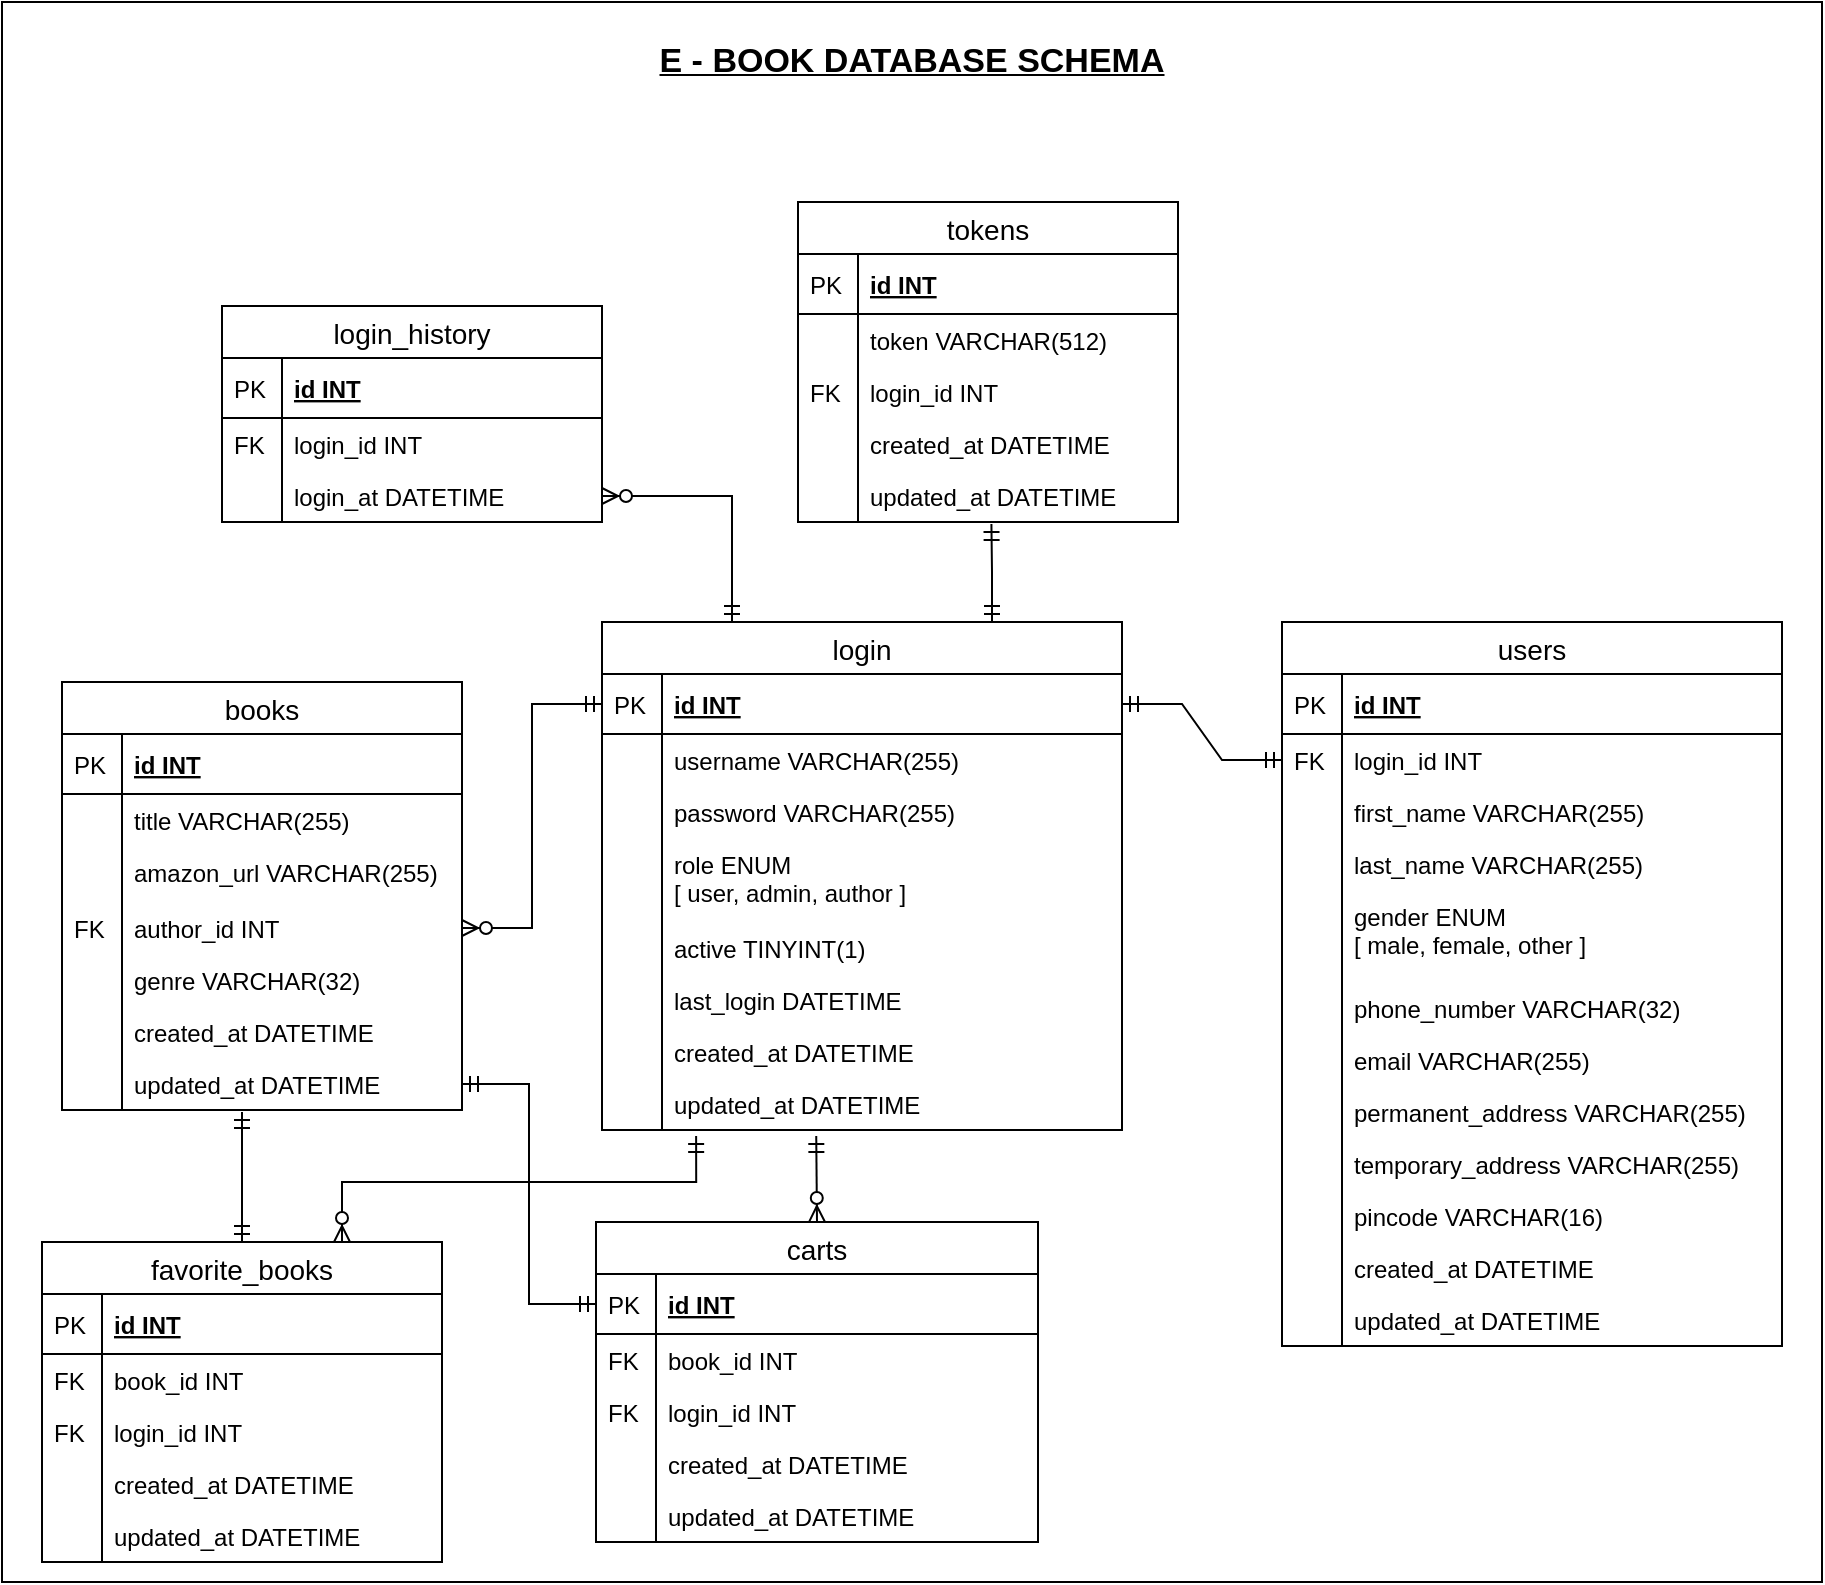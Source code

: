 <mxfile version="12.9.10" type="device"><diagram id="wSQ7BJLTRvUK5y_RMGyL" name="Page-1"><mxGraphModel dx="2090" dy="689" grid="1" gridSize="10" guides="1" tooltips="1" connect="1" arrows="1" fold="1" page="1" pageScale="1" pageWidth="850" pageHeight="1100" math="0" shadow="0"><root><mxCell id="0"/><mxCell id="1" parent="0"/><mxCell id="31uUCzQ-8xPW1VTSBKM--169" value="" style="rounded=0;whiteSpace=wrap;html=1;" vertex="1" parent="1"><mxGeometry x="-10" y="410" width="910" height="790" as="geometry"/></mxCell><mxCell id="31uUCzQ-8xPW1VTSBKM--136" value="tokens" style="swimlane;fontStyle=0;childLayout=stackLayout;horizontal=1;startSize=26;horizontalStack=0;resizeParent=1;resizeParentMax=0;resizeLast=0;collapsible=1;marginBottom=0;align=center;fontSize=14;swimlaneFillColor=none;" vertex="1" parent="1"><mxGeometry x="388" y="510" width="190" height="160" as="geometry"/></mxCell><mxCell id="31uUCzQ-8xPW1VTSBKM--137" value="id INT" style="shape=partialRectangle;top=0;left=0;right=0;bottom=1;align=left;verticalAlign=middle;fillColor=none;spacingLeft=34;spacingRight=4;overflow=hidden;rotatable=0;points=[[0,0.5],[1,0.5]];portConstraint=eastwest;dropTarget=0;fontStyle=5;fontSize=12;" vertex="1" parent="31uUCzQ-8xPW1VTSBKM--136"><mxGeometry y="26" width="190" height="30" as="geometry"/></mxCell><mxCell id="31uUCzQ-8xPW1VTSBKM--138" value="PK" style="shape=partialRectangle;top=0;left=0;bottom=0;fillColor=none;align=left;verticalAlign=middle;spacingLeft=4;spacingRight=4;overflow=hidden;rotatable=0;points=[];portConstraint=eastwest;part=1;fontSize=12;" vertex="1" connectable="0" parent="31uUCzQ-8xPW1VTSBKM--137"><mxGeometry width="30" height="30" as="geometry"/></mxCell><mxCell id="31uUCzQ-8xPW1VTSBKM--139" value="token VARCHAR(512)" style="shape=partialRectangle;top=0;left=0;right=0;bottom=0;align=left;verticalAlign=top;fillColor=none;spacingLeft=34;spacingRight=4;overflow=hidden;rotatable=0;points=[[0,0.5],[1,0.5]];portConstraint=eastwest;dropTarget=0;fontSize=12;" vertex="1" parent="31uUCzQ-8xPW1VTSBKM--136"><mxGeometry y="56" width="190" height="26" as="geometry"/></mxCell><mxCell id="31uUCzQ-8xPW1VTSBKM--140" value="" style="shape=partialRectangle;top=0;left=0;bottom=0;fillColor=none;align=left;verticalAlign=top;spacingLeft=4;spacingRight=4;overflow=hidden;rotatable=0;points=[];portConstraint=eastwest;part=1;fontSize=12;" vertex="1" connectable="0" parent="31uUCzQ-8xPW1VTSBKM--139"><mxGeometry width="30" height="26" as="geometry"/></mxCell><mxCell id="31uUCzQ-8xPW1VTSBKM--141" value="login_id INT" style="shape=partialRectangle;top=0;left=0;right=0;bottom=0;align=left;verticalAlign=top;fillColor=none;spacingLeft=34;spacingRight=4;overflow=hidden;rotatable=0;points=[[0,0.5],[1,0.5]];portConstraint=eastwest;dropTarget=0;fontSize=12;" vertex="1" parent="31uUCzQ-8xPW1VTSBKM--136"><mxGeometry y="82" width="190" height="26" as="geometry"/></mxCell><mxCell id="31uUCzQ-8xPW1VTSBKM--142" value="FK" style="shape=partialRectangle;top=0;left=0;bottom=0;fillColor=none;align=left;verticalAlign=top;spacingLeft=4;spacingRight=4;overflow=hidden;rotatable=0;points=[];portConstraint=eastwest;part=1;fontSize=12;" vertex="1" connectable="0" parent="31uUCzQ-8xPW1VTSBKM--141"><mxGeometry width="30" height="26" as="geometry"/></mxCell><mxCell id="31uUCzQ-8xPW1VTSBKM--143" value="created_at DATETIME" style="shape=partialRectangle;top=0;left=0;right=0;bottom=0;align=left;verticalAlign=top;fillColor=none;spacingLeft=34;spacingRight=4;overflow=hidden;rotatable=0;points=[[0,0.5],[1,0.5]];portConstraint=eastwest;dropTarget=0;fontSize=12;" vertex="1" parent="31uUCzQ-8xPW1VTSBKM--136"><mxGeometry y="108" width="190" height="26" as="geometry"/></mxCell><mxCell id="31uUCzQ-8xPW1VTSBKM--144" value="" style="shape=partialRectangle;top=0;left=0;bottom=0;fillColor=none;align=left;verticalAlign=top;spacingLeft=4;spacingRight=4;overflow=hidden;rotatable=0;points=[];portConstraint=eastwest;part=1;fontSize=12;" vertex="1" connectable="0" parent="31uUCzQ-8xPW1VTSBKM--143"><mxGeometry width="30" height="26" as="geometry"/></mxCell><mxCell id="31uUCzQ-8xPW1VTSBKM--145" value="updated_at DATETIME" style="shape=partialRectangle;top=0;left=0;right=0;bottom=0;align=left;verticalAlign=top;fillColor=none;spacingLeft=34;spacingRight=4;overflow=hidden;rotatable=0;points=[[0,0.5],[1,0.5]];portConstraint=eastwest;dropTarget=0;fontSize=12;" vertex="1" parent="31uUCzQ-8xPW1VTSBKM--136"><mxGeometry y="134" width="190" height="26" as="geometry"/></mxCell><mxCell id="31uUCzQ-8xPW1VTSBKM--146" value="" style="shape=partialRectangle;top=0;left=0;bottom=0;fillColor=none;align=left;verticalAlign=top;spacingLeft=4;spacingRight=4;overflow=hidden;rotatable=0;points=[];portConstraint=eastwest;part=1;fontSize=12;" vertex="1" connectable="0" parent="31uUCzQ-8xPW1VTSBKM--145"><mxGeometry width="30" height="26" as="geometry"/></mxCell><mxCell id="31uUCzQ-8xPW1VTSBKM--33" value="login" style="swimlane;fontStyle=0;childLayout=stackLayout;horizontal=1;startSize=26;horizontalStack=0;resizeParent=1;resizeParentMax=0;resizeLast=0;collapsible=1;marginBottom=0;align=center;fontSize=14;" vertex="1" parent="1"><mxGeometry x="290" y="720" width="260" height="254" as="geometry"/></mxCell><mxCell id="31uUCzQ-8xPW1VTSBKM--34" value="id INT" style="shape=partialRectangle;top=0;left=0;right=0;bottom=1;align=left;verticalAlign=middle;fillColor=none;spacingLeft=34;spacingRight=4;overflow=hidden;rotatable=0;points=[[0,0.5],[1,0.5]];portConstraint=eastwest;dropTarget=0;fontStyle=5;fontSize=12;" vertex="1" parent="31uUCzQ-8xPW1VTSBKM--33"><mxGeometry y="26" width="260" height="30" as="geometry"/></mxCell><mxCell id="31uUCzQ-8xPW1VTSBKM--35" value="PK" style="shape=partialRectangle;top=0;left=0;bottom=0;fillColor=none;align=left;verticalAlign=middle;spacingLeft=4;spacingRight=4;overflow=hidden;rotatable=0;points=[];portConstraint=eastwest;part=1;fontSize=12;" vertex="1" connectable="0" parent="31uUCzQ-8xPW1VTSBKM--34"><mxGeometry width="30" height="30" as="geometry"/></mxCell><mxCell id="31uUCzQ-8xPW1VTSBKM--36" value="username VARCHAR(255)" style="shape=partialRectangle;top=0;left=0;right=0;bottom=0;align=left;verticalAlign=top;fillColor=none;spacingLeft=34;spacingRight=4;overflow=hidden;rotatable=0;points=[[0,0.5],[1,0.5]];portConstraint=eastwest;dropTarget=0;fontSize=12;" vertex="1" parent="31uUCzQ-8xPW1VTSBKM--33"><mxGeometry y="56" width="260" height="26" as="geometry"/></mxCell><mxCell id="31uUCzQ-8xPW1VTSBKM--37" value="" style="shape=partialRectangle;top=0;left=0;bottom=0;fillColor=none;align=left;verticalAlign=top;spacingLeft=4;spacingRight=4;overflow=hidden;rotatable=0;points=[];portConstraint=eastwest;part=1;fontSize=12;" vertex="1" connectable="0" parent="31uUCzQ-8xPW1VTSBKM--36"><mxGeometry width="30" height="26" as="geometry"/></mxCell><mxCell id="31uUCzQ-8xPW1VTSBKM--38" value="password VARCHAR(255)" style="shape=partialRectangle;top=0;left=0;right=0;bottom=0;align=left;verticalAlign=top;fillColor=none;spacingLeft=34;spacingRight=4;overflow=hidden;rotatable=0;points=[[0,0.5],[1,0.5]];portConstraint=eastwest;dropTarget=0;fontSize=12;" vertex="1" parent="31uUCzQ-8xPW1VTSBKM--33"><mxGeometry y="82" width="260" height="26" as="geometry"/></mxCell><mxCell id="31uUCzQ-8xPW1VTSBKM--39" value="" style="shape=partialRectangle;top=0;left=0;bottom=0;fillColor=none;align=left;verticalAlign=top;spacingLeft=4;spacingRight=4;overflow=hidden;rotatable=0;points=[];portConstraint=eastwest;part=1;fontSize=12;" vertex="1" connectable="0" parent="31uUCzQ-8xPW1VTSBKM--38"><mxGeometry width="30" height="26" as="geometry"/></mxCell><mxCell id="31uUCzQ-8xPW1VTSBKM--40" value="role ENUM&#10;[ user, admin, author ]" style="shape=partialRectangle;top=0;left=0;right=0;bottom=0;align=left;verticalAlign=top;fillColor=none;spacingLeft=34;spacingRight=4;overflow=hidden;rotatable=0;points=[[0,0.5],[1,0.5]];portConstraint=eastwest;dropTarget=0;fontSize=12;" vertex="1" parent="31uUCzQ-8xPW1VTSBKM--33"><mxGeometry y="108" width="260" height="42" as="geometry"/></mxCell><mxCell id="31uUCzQ-8xPW1VTSBKM--41" value="" style="shape=partialRectangle;top=0;left=0;bottom=0;fillColor=none;align=left;verticalAlign=top;spacingLeft=4;spacingRight=4;overflow=hidden;rotatable=0;points=[];portConstraint=eastwest;part=1;fontSize=12;" vertex="1" connectable="0" parent="31uUCzQ-8xPW1VTSBKM--40"><mxGeometry width="30" height="42" as="geometry"/></mxCell><mxCell id="31uUCzQ-8xPW1VTSBKM--54" value="active TINYINT(1)" style="shape=partialRectangle;top=0;left=0;right=0;bottom=0;align=left;verticalAlign=top;fillColor=none;spacingLeft=34;spacingRight=4;overflow=hidden;rotatable=0;points=[[0,0.5],[1,0.5]];portConstraint=eastwest;dropTarget=0;fontSize=12;" vertex="1" parent="31uUCzQ-8xPW1VTSBKM--33"><mxGeometry y="150" width="260" height="26" as="geometry"/></mxCell><mxCell id="31uUCzQ-8xPW1VTSBKM--55" value="" style="shape=partialRectangle;top=0;left=0;bottom=0;fillColor=none;align=left;verticalAlign=top;spacingLeft=4;spacingRight=4;overflow=hidden;rotatable=0;points=[];portConstraint=eastwest;part=1;fontSize=12;" vertex="1" connectable="0" parent="31uUCzQ-8xPW1VTSBKM--54"><mxGeometry width="30" height="26" as="geometry"/></mxCell><mxCell id="31uUCzQ-8xPW1VTSBKM--56" value="last_login DATETIME" style="shape=partialRectangle;top=0;left=0;right=0;bottom=0;align=left;verticalAlign=top;fillColor=none;spacingLeft=34;spacingRight=4;overflow=hidden;rotatable=0;points=[[0,0.5],[1,0.5]];portConstraint=eastwest;dropTarget=0;fontSize=12;" vertex="1" parent="31uUCzQ-8xPW1VTSBKM--33"><mxGeometry y="176" width="260" height="26" as="geometry"/></mxCell><mxCell id="31uUCzQ-8xPW1VTSBKM--57" value="" style="shape=partialRectangle;top=0;left=0;bottom=0;fillColor=none;align=left;verticalAlign=top;spacingLeft=4;spacingRight=4;overflow=hidden;rotatable=0;points=[];portConstraint=eastwest;part=1;fontSize=12;" vertex="1" connectable="0" parent="31uUCzQ-8xPW1VTSBKM--56"><mxGeometry width="30" height="26" as="geometry"/></mxCell><mxCell id="31uUCzQ-8xPW1VTSBKM--58" value="created_at DATETIME" style="shape=partialRectangle;top=0;left=0;right=0;bottom=0;align=left;verticalAlign=top;fillColor=none;spacingLeft=34;spacingRight=4;overflow=hidden;rotatable=0;points=[[0,0.5],[1,0.5]];portConstraint=eastwest;dropTarget=0;fontSize=12;" vertex="1" parent="31uUCzQ-8xPW1VTSBKM--33"><mxGeometry y="202" width="260" height="26" as="geometry"/></mxCell><mxCell id="31uUCzQ-8xPW1VTSBKM--59" value="" style="shape=partialRectangle;top=0;left=0;bottom=0;fillColor=none;align=left;verticalAlign=top;spacingLeft=4;spacingRight=4;overflow=hidden;rotatable=0;points=[];portConstraint=eastwest;part=1;fontSize=12;" vertex="1" connectable="0" parent="31uUCzQ-8xPW1VTSBKM--58"><mxGeometry width="30" height="26" as="geometry"/></mxCell><mxCell id="31uUCzQ-8xPW1VTSBKM--60" value="updated_at DATETIME" style="shape=partialRectangle;top=0;left=0;right=0;bottom=0;align=left;verticalAlign=top;fillColor=none;spacingLeft=34;spacingRight=4;overflow=hidden;rotatable=0;points=[[0,0.5],[1,0.5]];portConstraint=eastwest;dropTarget=0;fontSize=12;" vertex="1" parent="31uUCzQ-8xPW1VTSBKM--33"><mxGeometry y="228" width="260" height="26" as="geometry"/></mxCell><mxCell id="31uUCzQ-8xPW1VTSBKM--61" value="" style="shape=partialRectangle;top=0;left=0;bottom=0;fillColor=none;align=left;verticalAlign=top;spacingLeft=4;spacingRight=4;overflow=hidden;rotatable=0;points=[];portConstraint=eastwest;part=1;fontSize=12;" vertex="1" connectable="0" parent="31uUCzQ-8xPW1VTSBKM--60"><mxGeometry width="30" height="26" as="geometry"/></mxCell><mxCell id="31uUCzQ-8xPW1VTSBKM--64" value="users" style="swimlane;fontStyle=0;childLayout=stackLayout;horizontal=1;startSize=26;horizontalStack=0;resizeParent=1;resizeParentMax=0;resizeLast=0;collapsible=1;marginBottom=0;align=center;fontSize=14;" vertex="1" parent="1"><mxGeometry x="630" y="720" width="250" height="362" as="geometry"/></mxCell><mxCell id="31uUCzQ-8xPW1VTSBKM--65" value="id INT" style="shape=partialRectangle;top=0;left=0;right=0;bottom=1;align=left;verticalAlign=middle;fillColor=none;spacingLeft=34;spacingRight=4;overflow=hidden;rotatable=0;points=[[0,0.5],[1,0.5]];portConstraint=eastwest;dropTarget=0;fontStyle=5;fontSize=12;" vertex="1" parent="31uUCzQ-8xPW1VTSBKM--64"><mxGeometry y="26" width="250" height="30" as="geometry"/></mxCell><mxCell id="31uUCzQ-8xPW1VTSBKM--66" value="PK" style="shape=partialRectangle;top=0;left=0;bottom=0;fillColor=none;align=left;verticalAlign=middle;spacingLeft=4;spacingRight=4;overflow=hidden;rotatable=0;points=[];portConstraint=eastwest;part=1;fontSize=12;" vertex="1" connectable="0" parent="31uUCzQ-8xPW1VTSBKM--65"><mxGeometry width="30" height="30" as="geometry"/></mxCell><mxCell id="31uUCzQ-8xPW1VTSBKM--67" value="login_id INT" style="shape=partialRectangle;top=0;left=0;right=0;bottom=0;align=left;verticalAlign=top;fillColor=none;spacingLeft=34;spacingRight=4;overflow=hidden;rotatable=0;points=[[0,0.5],[1,0.5]];portConstraint=eastwest;dropTarget=0;fontSize=12;" vertex="1" parent="31uUCzQ-8xPW1VTSBKM--64"><mxGeometry y="56" width="250" height="26" as="geometry"/></mxCell><mxCell id="31uUCzQ-8xPW1VTSBKM--68" value="FK" style="shape=partialRectangle;top=0;left=0;bottom=0;fillColor=none;align=left;verticalAlign=top;spacingLeft=4;spacingRight=4;overflow=hidden;rotatable=0;points=[];portConstraint=eastwest;part=1;fontSize=12;" vertex="1" connectable="0" parent="31uUCzQ-8xPW1VTSBKM--67"><mxGeometry width="30" height="26" as="geometry"/></mxCell><mxCell id="31uUCzQ-8xPW1VTSBKM--69" value="first_name VARCHAR(255)" style="shape=partialRectangle;top=0;left=0;right=0;bottom=0;align=left;verticalAlign=top;fillColor=none;spacingLeft=34;spacingRight=4;overflow=hidden;rotatable=0;points=[[0,0.5],[1,0.5]];portConstraint=eastwest;dropTarget=0;fontSize=12;" vertex="1" parent="31uUCzQ-8xPW1VTSBKM--64"><mxGeometry y="82" width="250" height="26" as="geometry"/></mxCell><mxCell id="31uUCzQ-8xPW1VTSBKM--70" value="" style="shape=partialRectangle;top=0;left=0;bottom=0;fillColor=none;align=left;verticalAlign=top;spacingLeft=4;spacingRight=4;overflow=hidden;rotatable=0;points=[];portConstraint=eastwest;part=1;fontSize=12;" vertex="1" connectable="0" parent="31uUCzQ-8xPW1VTSBKM--69"><mxGeometry width="30" height="26" as="geometry"/></mxCell><mxCell id="31uUCzQ-8xPW1VTSBKM--71" value="last_name VARCHAR(255)" style="shape=partialRectangle;top=0;left=0;right=0;bottom=0;align=left;verticalAlign=top;fillColor=none;spacingLeft=34;spacingRight=4;overflow=hidden;rotatable=0;points=[[0,0.5],[1,0.5]];portConstraint=eastwest;dropTarget=0;fontSize=12;" vertex="1" parent="31uUCzQ-8xPW1VTSBKM--64"><mxGeometry y="108" width="250" height="26" as="geometry"/></mxCell><mxCell id="31uUCzQ-8xPW1VTSBKM--72" value="" style="shape=partialRectangle;top=0;left=0;bottom=0;fillColor=none;align=left;verticalAlign=top;spacingLeft=4;spacingRight=4;overflow=hidden;rotatable=0;points=[];portConstraint=eastwest;part=1;fontSize=12;" vertex="1" connectable="0" parent="31uUCzQ-8xPW1VTSBKM--71"><mxGeometry width="30" height="26" as="geometry"/></mxCell><mxCell id="31uUCzQ-8xPW1VTSBKM--73" value="gender ENUM&#10;[ male, female, other ]" style="shape=partialRectangle;top=0;left=0;right=0;bottom=0;align=left;verticalAlign=top;fillColor=none;spacingLeft=34;spacingRight=4;overflow=hidden;rotatable=0;points=[[0,0.5],[1,0.5]];portConstraint=eastwest;dropTarget=0;fontSize=12;" vertex="1" parent="31uUCzQ-8xPW1VTSBKM--64"><mxGeometry y="134" width="250" height="46" as="geometry"/></mxCell><mxCell id="31uUCzQ-8xPW1VTSBKM--74" value="" style="shape=partialRectangle;top=0;left=0;bottom=0;fillColor=none;align=left;verticalAlign=top;spacingLeft=4;spacingRight=4;overflow=hidden;rotatable=0;points=[];portConstraint=eastwest;part=1;fontSize=12;" vertex="1" connectable="0" parent="31uUCzQ-8xPW1VTSBKM--73"><mxGeometry width="30" height="46" as="geometry"/></mxCell><mxCell id="31uUCzQ-8xPW1VTSBKM--75" value="phone_number VARCHAR(32)" style="shape=partialRectangle;top=0;left=0;right=0;bottom=0;align=left;verticalAlign=top;fillColor=none;spacingLeft=34;spacingRight=4;overflow=hidden;rotatable=0;points=[[0,0.5],[1,0.5]];portConstraint=eastwest;dropTarget=0;fontSize=12;" vertex="1" parent="31uUCzQ-8xPW1VTSBKM--64"><mxGeometry y="180" width="250" height="26" as="geometry"/></mxCell><mxCell id="31uUCzQ-8xPW1VTSBKM--76" value="" style="shape=partialRectangle;top=0;left=0;bottom=0;fillColor=none;align=left;verticalAlign=top;spacingLeft=4;spacingRight=4;overflow=hidden;rotatable=0;points=[];portConstraint=eastwest;part=1;fontSize=12;" vertex="1" connectable="0" parent="31uUCzQ-8xPW1VTSBKM--75"><mxGeometry width="30" height="26" as="geometry"/></mxCell><mxCell id="31uUCzQ-8xPW1VTSBKM--77" value="email VARCHAR(255)" style="shape=partialRectangle;top=0;left=0;right=0;bottom=0;align=left;verticalAlign=top;fillColor=none;spacingLeft=34;spacingRight=4;overflow=hidden;rotatable=0;points=[[0,0.5],[1,0.5]];portConstraint=eastwest;dropTarget=0;fontSize=12;" vertex="1" parent="31uUCzQ-8xPW1VTSBKM--64"><mxGeometry y="206" width="250" height="26" as="geometry"/></mxCell><mxCell id="31uUCzQ-8xPW1VTSBKM--78" value="" style="shape=partialRectangle;top=0;left=0;bottom=0;fillColor=none;align=left;verticalAlign=top;spacingLeft=4;spacingRight=4;overflow=hidden;rotatable=0;points=[];portConstraint=eastwest;part=1;fontSize=12;" vertex="1" connectable="0" parent="31uUCzQ-8xPW1VTSBKM--77"><mxGeometry width="30" height="26" as="geometry"/></mxCell><mxCell id="31uUCzQ-8xPW1VTSBKM--79" value="permanent_address VARCHAR(255)" style="shape=partialRectangle;top=0;left=0;right=0;bottom=0;align=left;verticalAlign=top;fillColor=none;spacingLeft=34;spacingRight=4;overflow=hidden;rotatable=0;points=[[0,0.5],[1,0.5]];portConstraint=eastwest;dropTarget=0;fontSize=12;" vertex="1" parent="31uUCzQ-8xPW1VTSBKM--64"><mxGeometry y="232" width="250" height="26" as="geometry"/></mxCell><mxCell id="31uUCzQ-8xPW1VTSBKM--80" value="" style="shape=partialRectangle;top=0;left=0;bottom=0;fillColor=none;align=left;verticalAlign=top;spacingLeft=4;spacingRight=4;overflow=hidden;rotatable=0;points=[];portConstraint=eastwest;part=1;fontSize=12;" vertex="1" connectable="0" parent="31uUCzQ-8xPW1VTSBKM--79"><mxGeometry width="30" height="26" as="geometry"/></mxCell><mxCell id="31uUCzQ-8xPW1VTSBKM--81" value="temporary_address VARCHAR(255)" style="shape=partialRectangle;top=0;left=0;right=0;bottom=0;align=left;verticalAlign=top;fillColor=none;spacingLeft=34;spacingRight=4;overflow=hidden;rotatable=0;points=[[0,0.5],[1,0.5]];portConstraint=eastwest;dropTarget=0;fontSize=12;" vertex="1" parent="31uUCzQ-8xPW1VTSBKM--64"><mxGeometry y="258" width="250" height="26" as="geometry"/></mxCell><mxCell id="31uUCzQ-8xPW1VTSBKM--82" value="" style="shape=partialRectangle;top=0;left=0;bottom=0;fillColor=none;align=left;verticalAlign=top;spacingLeft=4;spacingRight=4;overflow=hidden;rotatable=0;points=[];portConstraint=eastwest;part=1;fontSize=12;" vertex="1" connectable="0" parent="31uUCzQ-8xPW1VTSBKM--81"><mxGeometry width="30" height="26" as="geometry"/></mxCell><mxCell id="31uUCzQ-8xPW1VTSBKM--83" value="pincode VARCHAR(16)" style="shape=partialRectangle;top=0;left=0;right=0;bottom=0;align=left;verticalAlign=top;fillColor=none;spacingLeft=34;spacingRight=4;overflow=hidden;rotatable=0;points=[[0,0.5],[1,0.5]];portConstraint=eastwest;dropTarget=0;fontSize=12;" vertex="1" parent="31uUCzQ-8xPW1VTSBKM--64"><mxGeometry y="284" width="250" height="26" as="geometry"/></mxCell><mxCell id="31uUCzQ-8xPW1VTSBKM--84" value="" style="shape=partialRectangle;top=0;left=0;bottom=0;fillColor=none;align=left;verticalAlign=top;spacingLeft=4;spacingRight=4;overflow=hidden;rotatable=0;points=[];portConstraint=eastwest;part=1;fontSize=12;" vertex="1" connectable="0" parent="31uUCzQ-8xPW1VTSBKM--83"><mxGeometry width="30" height="26" as="geometry"/></mxCell><mxCell id="31uUCzQ-8xPW1VTSBKM--85" value="created_at DATETIME" style="shape=partialRectangle;top=0;left=0;right=0;bottom=0;align=left;verticalAlign=top;fillColor=none;spacingLeft=34;spacingRight=4;overflow=hidden;rotatable=0;points=[[0,0.5],[1,0.5]];portConstraint=eastwest;dropTarget=0;fontSize=12;" vertex="1" parent="31uUCzQ-8xPW1VTSBKM--64"><mxGeometry y="310" width="250" height="26" as="geometry"/></mxCell><mxCell id="31uUCzQ-8xPW1VTSBKM--86" value="" style="shape=partialRectangle;top=0;left=0;bottom=0;fillColor=none;align=left;verticalAlign=top;spacingLeft=4;spacingRight=4;overflow=hidden;rotatable=0;points=[];portConstraint=eastwest;part=1;fontSize=12;" vertex="1" connectable="0" parent="31uUCzQ-8xPW1VTSBKM--85"><mxGeometry width="30" height="26" as="geometry"/></mxCell><mxCell id="31uUCzQ-8xPW1VTSBKM--87" value="updated_at DATETIME" style="shape=partialRectangle;top=0;left=0;right=0;bottom=0;align=left;verticalAlign=top;fillColor=none;spacingLeft=34;spacingRight=4;overflow=hidden;rotatable=0;points=[[0,0.5],[1,0.5]];portConstraint=eastwest;dropTarget=0;fontSize=12;" vertex="1" parent="31uUCzQ-8xPW1VTSBKM--64"><mxGeometry y="336" width="250" height="26" as="geometry"/></mxCell><mxCell id="31uUCzQ-8xPW1VTSBKM--88" value="" style="shape=partialRectangle;top=0;left=0;bottom=0;fillColor=none;align=left;verticalAlign=top;spacingLeft=4;spacingRight=4;overflow=hidden;rotatable=0;points=[];portConstraint=eastwest;part=1;fontSize=12;" vertex="1" connectable="0" parent="31uUCzQ-8xPW1VTSBKM--87"><mxGeometry width="30" height="26" as="geometry"/></mxCell><mxCell id="31uUCzQ-8xPW1VTSBKM--158" value="" style="edgeStyle=entityRelationEdgeStyle;fontSize=12;html=1;endArrow=ERmandOne;startArrow=ERmandOne;exitX=1;exitY=0.5;exitDx=0;exitDy=0;rounded=0;" edge="1" parent="1" source="31uUCzQ-8xPW1VTSBKM--34" target="31uUCzQ-8xPW1VTSBKM--67"><mxGeometry width="100" height="100" relative="1" as="geometry"><mxPoint x="530" y="1000" as="sourcePoint"/><mxPoint x="630" y="900" as="targetPoint"/></mxGeometry></mxCell><mxCell id="31uUCzQ-8xPW1VTSBKM--147" value="login_history" style="swimlane;fontStyle=0;childLayout=stackLayout;horizontal=1;startSize=26;horizontalStack=0;resizeParent=1;resizeParentMax=0;resizeLast=0;collapsible=1;marginBottom=0;align=center;fontSize=14;" vertex="1" parent="1"><mxGeometry x="100" y="562" width="190" height="108" as="geometry"/></mxCell><mxCell id="31uUCzQ-8xPW1VTSBKM--148" value="id INT" style="shape=partialRectangle;top=0;left=0;right=0;bottom=1;align=left;verticalAlign=middle;fillColor=none;spacingLeft=34;spacingRight=4;overflow=hidden;rotatable=0;points=[[0,0.5],[1,0.5]];portConstraint=eastwest;dropTarget=0;fontStyle=5;fontSize=12;" vertex="1" parent="31uUCzQ-8xPW1VTSBKM--147"><mxGeometry y="26" width="190" height="30" as="geometry"/></mxCell><mxCell id="31uUCzQ-8xPW1VTSBKM--149" value="PK" style="shape=partialRectangle;top=0;left=0;bottom=0;fillColor=none;align=left;verticalAlign=middle;spacingLeft=4;spacingRight=4;overflow=hidden;rotatable=0;points=[];portConstraint=eastwest;part=1;fontSize=12;" vertex="1" connectable="0" parent="31uUCzQ-8xPW1VTSBKM--148"><mxGeometry width="30" height="30" as="geometry"/></mxCell><mxCell id="31uUCzQ-8xPW1VTSBKM--152" value="login_id INT" style="shape=partialRectangle;top=0;left=0;right=0;bottom=0;align=left;verticalAlign=top;fillColor=none;spacingLeft=34;spacingRight=4;overflow=hidden;rotatable=0;points=[[0,0.5],[1,0.5]];portConstraint=eastwest;dropTarget=0;fontSize=12;" vertex="1" parent="31uUCzQ-8xPW1VTSBKM--147"><mxGeometry y="56" width="190" height="26" as="geometry"/></mxCell><mxCell id="31uUCzQ-8xPW1VTSBKM--153" value="FK" style="shape=partialRectangle;top=0;left=0;bottom=0;fillColor=none;align=left;verticalAlign=top;spacingLeft=4;spacingRight=4;overflow=hidden;rotatable=0;points=[];portConstraint=eastwest;part=1;fontSize=12;" vertex="1" connectable="0" parent="31uUCzQ-8xPW1VTSBKM--152"><mxGeometry width="30" height="26" as="geometry"/></mxCell><mxCell id="31uUCzQ-8xPW1VTSBKM--154" value="login_at DATETIME" style="shape=partialRectangle;top=0;left=0;right=0;bottom=0;align=left;verticalAlign=top;fillColor=none;spacingLeft=34;spacingRight=4;overflow=hidden;rotatable=0;points=[[0,0.5],[1,0.5]];portConstraint=eastwest;dropTarget=0;fontSize=12;" vertex="1" parent="31uUCzQ-8xPW1VTSBKM--147"><mxGeometry y="82" width="190" height="26" as="geometry"/></mxCell><mxCell id="31uUCzQ-8xPW1VTSBKM--155" value="" style="shape=partialRectangle;top=0;left=0;bottom=0;fillColor=none;align=left;verticalAlign=top;spacingLeft=4;spacingRight=4;overflow=hidden;rotatable=0;points=[];portConstraint=eastwest;part=1;fontSize=12;" vertex="1" connectable="0" parent="31uUCzQ-8xPW1VTSBKM--154"><mxGeometry width="30" height="26" as="geometry"/></mxCell><mxCell id="31uUCzQ-8xPW1VTSBKM--160" value="" style="fontSize=12;html=1;endArrow=ERmandOne;startArrow=ERmandOne;entryX=0.509;entryY=1.038;entryDx=0;entryDy=0;entryPerimeter=0;rounded=0;edgeStyle=orthogonalEdgeStyle;exitX=0.75;exitY=0;exitDx=0;exitDy=0;" edge="1" parent="1" source="31uUCzQ-8xPW1VTSBKM--33" target="31uUCzQ-8xPW1VTSBKM--145"><mxGeometry width="100" height="100" relative="1" as="geometry"><mxPoint x="437" y="720" as="sourcePoint"/><mxPoint x="630" y="670" as="targetPoint"/></mxGeometry></mxCell><mxCell id="31uUCzQ-8xPW1VTSBKM--162" value="" style="edgeStyle=orthogonalEdgeStyle;fontSize=12;html=1;endArrow=ERzeroToMany;startArrow=ERmandOne;exitX=0.25;exitY=0;exitDx=0;exitDy=0;entryX=1;entryY=0.5;entryDx=0;entryDy=0;rounded=0;" edge="1" parent="1" source="31uUCzQ-8xPW1VTSBKM--33" target="31uUCzQ-8xPW1VTSBKM--154"><mxGeometry width="100" height="100" relative="1" as="geometry"><mxPoint x="210" y="730" as="sourcePoint"/><mxPoint x="310" y="630" as="targetPoint"/></mxGeometry></mxCell><mxCell id="31uUCzQ-8xPW1VTSBKM--163" value="" style="edgeStyle=orthogonalEdgeStyle;fontSize=12;html=1;endArrow=ERzeroToMany;startArrow=ERmandOne;entryX=1;entryY=0.5;entryDx=0;entryDy=0;rounded=0;" edge="1" parent="1" source="31uUCzQ-8xPW1VTSBKM--34" target="31uUCzQ-8xPW1VTSBKM--100"><mxGeometry width="100" height="100" relative="1" as="geometry"><mxPoint x="210" y="930" as="sourcePoint"/><mxPoint x="310" y="830" as="targetPoint"/></mxGeometry></mxCell><mxCell id="31uUCzQ-8xPW1VTSBKM--125" value="carts" style="swimlane;fontStyle=0;childLayout=stackLayout;horizontal=1;startSize=26;horizontalStack=0;resizeParent=1;resizeParentMax=0;resizeLast=0;collapsible=1;marginBottom=0;align=center;fontSize=14;" vertex="1" parent="1"><mxGeometry x="287" y="1020" width="221" height="160" as="geometry"/></mxCell><mxCell id="31uUCzQ-8xPW1VTSBKM--126" value="id INT" style="shape=partialRectangle;top=0;left=0;right=0;bottom=1;align=left;verticalAlign=middle;fillColor=none;spacingLeft=34;spacingRight=4;overflow=hidden;rotatable=0;points=[[0,0.5],[1,0.5]];portConstraint=eastwest;dropTarget=0;fontStyle=5;fontSize=12;" vertex="1" parent="31uUCzQ-8xPW1VTSBKM--125"><mxGeometry y="26" width="221" height="30" as="geometry"/></mxCell><mxCell id="31uUCzQ-8xPW1VTSBKM--127" value="PK" style="shape=partialRectangle;top=0;left=0;bottom=0;fillColor=none;align=left;verticalAlign=middle;spacingLeft=4;spacingRight=4;overflow=hidden;rotatable=0;points=[];portConstraint=eastwest;part=1;fontSize=12;" vertex="1" connectable="0" parent="31uUCzQ-8xPW1VTSBKM--126"><mxGeometry width="30" height="30" as="geometry"/></mxCell><mxCell id="31uUCzQ-8xPW1VTSBKM--128" value="book_id INT" style="shape=partialRectangle;top=0;left=0;right=0;bottom=0;align=left;verticalAlign=top;fillColor=none;spacingLeft=34;spacingRight=4;overflow=hidden;rotatable=0;points=[[0,0.5],[1,0.5]];portConstraint=eastwest;dropTarget=0;fontSize=12;" vertex="1" parent="31uUCzQ-8xPW1VTSBKM--125"><mxGeometry y="56" width="221" height="26" as="geometry"/></mxCell><mxCell id="31uUCzQ-8xPW1VTSBKM--129" value="FK" style="shape=partialRectangle;top=0;left=0;bottom=0;fillColor=none;align=left;verticalAlign=top;spacingLeft=4;spacingRight=4;overflow=hidden;rotatable=0;points=[];portConstraint=eastwest;part=1;fontSize=12;" vertex="1" connectable="0" parent="31uUCzQ-8xPW1VTSBKM--128"><mxGeometry width="30" height="26" as="geometry"/></mxCell><mxCell id="31uUCzQ-8xPW1VTSBKM--130" value="login_id INT" style="shape=partialRectangle;top=0;left=0;right=0;bottom=0;align=left;verticalAlign=top;fillColor=none;spacingLeft=34;spacingRight=4;overflow=hidden;rotatable=0;points=[[0,0.5],[1,0.5]];portConstraint=eastwest;dropTarget=0;fontSize=12;" vertex="1" parent="31uUCzQ-8xPW1VTSBKM--125"><mxGeometry y="82" width="221" height="26" as="geometry"/></mxCell><mxCell id="31uUCzQ-8xPW1VTSBKM--131" value="FK" style="shape=partialRectangle;top=0;left=0;bottom=0;fillColor=none;align=left;verticalAlign=top;spacingLeft=4;spacingRight=4;overflow=hidden;rotatable=0;points=[];portConstraint=eastwest;part=1;fontSize=12;" vertex="1" connectable="0" parent="31uUCzQ-8xPW1VTSBKM--130"><mxGeometry width="30" height="26" as="geometry"/></mxCell><mxCell id="31uUCzQ-8xPW1VTSBKM--132" value="created_at DATETIME" style="shape=partialRectangle;top=0;left=0;right=0;bottom=0;align=left;verticalAlign=top;fillColor=none;spacingLeft=34;spacingRight=4;overflow=hidden;rotatable=0;points=[[0,0.5],[1,0.5]];portConstraint=eastwest;dropTarget=0;fontSize=12;" vertex="1" parent="31uUCzQ-8xPW1VTSBKM--125"><mxGeometry y="108" width="221" height="26" as="geometry"/></mxCell><mxCell id="31uUCzQ-8xPW1VTSBKM--133" value="" style="shape=partialRectangle;top=0;left=0;bottom=0;fillColor=none;align=left;verticalAlign=top;spacingLeft=4;spacingRight=4;overflow=hidden;rotatable=0;points=[];portConstraint=eastwest;part=1;fontSize=12;" vertex="1" connectable="0" parent="31uUCzQ-8xPW1VTSBKM--132"><mxGeometry width="30" height="26" as="geometry"/></mxCell><mxCell id="31uUCzQ-8xPW1VTSBKM--134" value="updated_at DATETIME" style="shape=partialRectangle;top=0;left=0;right=0;bottom=0;align=left;verticalAlign=top;fillColor=none;spacingLeft=34;spacingRight=4;overflow=hidden;rotatable=0;points=[[0,0.5],[1,0.5]];portConstraint=eastwest;dropTarget=0;fontSize=12;" vertex="1" parent="31uUCzQ-8xPW1VTSBKM--125"><mxGeometry y="134" width="221" height="26" as="geometry"/></mxCell><mxCell id="31uUCzQ-8xPW1VTSBKM--135" value="" style="shape=partialRectangle;top=0;left=0;bottom=0;fillColor=none;align=left;verticalAlign=top;spacingLeft=4;spacingRight=4;overflow=hidden;rotatable=0;points=[];portConstraint=eastwest;part=1;fontSize=12;" vertex="1" connectable="0" parent="31uUCzQ-8xPW1VTSBKM--134"><mxGeometry width="30" height="26" as="geometry"/></mxCell><mxCell id="31uUCzQ-8xPW1VTSBKM--165" value="" style="edgeStyle=orthogonalEdgeStyle;fontSize=12;html=1;endArrow=ERmandOne;startArrow=ERmandOne;exitX=0.45;exitY=1.038;exitDx=0;exitDy=0;exitPerimeter=0;entryX=0.5;entryY=0;entryDx=0;entryDy=0;rounded=0;" edge="1" parent="1" source="31uUCzQ-8xPW1VTSBKM--108" target="31uUCzQ-8xPW1VTSBKM--110"><mxGeometry width="100" height="100" relative="1" as="geometry"><mxPoint x="240" y="930" as="sourcePoint"/><mxPoint x="340" y="830" as="targetPoint"/></mxGeometry></mxCell><mxCell id="31uUCzQ-8xPW1VTSBKM--166" value="" style="edgeStyle=orthogonalEdgeStyle;fontSize=12;html=1;endArrow=ERmandOne;startArrow=ERmandOne;exitX=1;exitY=0.5;exitDx=0;exitDy=0;entryX=0;entryY=0.5;entryDx=0;entryDy=0;rounded=0;" edge="1" parent="1" source="31uUCzQ-8xPW1VTSBKM--108" target="31uUCzQ-8xPW1VTSBKM--126"><mxGeometry width="100" height="100" relative="1" as="geometry"><mxPoint x="120" y="944.988" as="sourcePoint"/><mxPoint x="120" y="990" as="targetPoint"/></mxGeometry></mxCell><mxCell id="31uUCzQ-8xPW1VTSBKM--93" value="books" style="swimlane;fontStyle=0;childLayout=stackLayout;horizontal=1;startSize=26;horizontalStack=0;resizeParent=1;resizeParentMax=0;resizeLast=0;collapsible=1;marginBottom=0;align=center;fontSize=14;" vertex="1" parent="1"><mxGeometry x="20" y="750" width="200" height="214" as="geometry"/></mxCell><mxCell id="31uUCzQ-8xPW1VTSBKM--94" value="id INT" style="shape=partialRectangle;top=0;left=0;right=0;bottom=1;align=left;verticalAlign=middle;fillColor=none;spacingLeft=34;spacingRight=4;overflow=hidden;rotatable=0;points=[[0,0.5],[1,0.5]];portConstraint=eastwest;dropTarget=0;fontStyle=5;fontSize=12;" vertex="1" parent="31uUCzQ-8xPW1VTSBKM--93"><mxGeometry y="26" width="200" height="30" as="geometry"/></mxCell><mxCell id="31uUCzQ-8xPW1VTSBKM--95" value="PK" style="shape=partialRectangle;top=0;left=0;bottom=0;fillColor=none;align=left;verticalAlign=middle;spacingLeft=4;spacingRight=4;overflow=hidden;rotatable=0;points=[];portConstraint=eastwest;part=1;fontSize=12;" vertex="1" connectable="0" parent="31uUCzQ-8xPW1VTSBKM--94"><mxGeometry width="30" height="30" as="geometry"/></mxCell><mxCell id="31uUCzQ-8xPW1VTSBKM--96" value="title VARCHAR(255)" style="shape=partialRectangle;top=0;left=0;right=0;bottom=0;align=left;verticalAlign=top;fillColor=none;spacingLeft=34;spacingRight=4;overflow=hidden;rotatable=0;points=[[0,0.5],[1,0.5]];portConstraint=eastwest;dropTarget=0;fontSize=12;" vertex="1" parent="31uUCzQ-8xPW1VTSBKM--93"><mxGeometry y="56" width="200" height="26" as="geometry"/></mxCell><mxCell id="31uUCzQ-8xPW1VTSBKM--97" value="" style="shape=partialRectangle;top=0;left=0;bottom=0;fillColor=none;align=left;verticalAlign=top;spacingLeft=4;spacingRight=4;overflow=hidden;rotatable=0;points=[];portConstraint=eastwest;part=1;fontSize=12;" vertex="1" connectable="0" parent="31uUCzQ-8xPW1VTSBKM--96"><mxGeometry width="30" height="26" as="geometry"/></mxCell><mxCell id="31uUCzQ-8xPW1VTSBKM--98" value="amazon_url VARCHAR(255)" style="shape=partialRectangle;top=0;left=0;right=0;bottom=0;align=left;verticalAlign=top;fillColor=none;spacingLeft=34;spacingRight=4;overflow=hidden;rotatable=0;points=[[0,0.5],[1,0.5]];portConstraint=eastwest;dropTarget=0;fontSize=12;" vertex="1" parent="31uUCzQ-8xPW1VTSBKM--93"><mxGeometry y="82" width="200" height="28" as="geometry"/></mxCell><mxCell id="31uUCzQ-8xPW1VTSBKM--99" value="" style="shape=partialRectangle;top=0;left=0;bottom=0;fillColor=none;align=left;verticalAlign=top;spacingLeft=4;spacingRight=4;overflow=hidden;rotatable=0;points=[];portConstraint=eastwest;part=1;fontSize=12;" vertex="1" connectable="0" parent="31uUCzQ-8xPW1VTSBKM--98"><mxGeometry width="30" height="28" as="geometry"/></mxCell><mxCell id="31uUCzQ-8xPW1VTSBKM--100" value="author_id INT" style="shape=partialRectangle;top=0;left=0;right=0;bottom=0;align=left;verticalAlign=top;fillColor=none;spacingLeft=34;spacingRight=4;overflow=hidden;rotatable=0;points=[[0,0.5],[1,0.5]];portConstraint=eastwest;dropTarget=0;fontSize=12;" vertex="1" parent="31uUCzQ-8xPW1VTSBKM--93"><mxGeometry y="110" width="200" height="26" as="geometry"/></mxCell><mxCell id="31uUCzQ-8xPW1VTSBKM--101" value="FK" style="shape=partialRectangle;top=0;left=0;bottom=0;fillColor=none;align=left;verticalAlign=top;spacingLeft=4;spacingRight=4;overflow=hidden;rotatable=0;points=[];portConstraint=eastwest;part=1;fontSize=12;" vertex="1" connectable="0" parent="31uUCzQ-8xPW1VTSBKM--100"><mxGeometry width="30" height="26" as="geometry"/></mxCell><mxCell id="31uUCzQ-8xPW1VTSBKM--102" value="genre VARCHAR(32)" style="shape=partialRectangle;top=0;left=0;right=0;bottom=0;align=left;verticalAlign=top;fillColor=none;spacingLeft=34;spacingRight=4;overflow=hidden;rotatable=0;points=[[0,0.5],[1,0.5]];portConstraint=eastwest;dropTarget=0;fontSize=12;" vertex="1" parent="31uUCzQ-8xPW1VTSBKM--93"><mxGeometry y="136" width="200" height="26" as="geometry"/></mxCell><mxCell id="31uUCzQ-8xPW1VTSBKM--103" value="" style="shape=partialRectangle;top=0;left=0;bottom=0;fillColor=none;align=left;verticalAlign=top;spacingLeft=4;spacingRight=4;overflow=hidden;rotatable=0;points=[];portConstraint=eastwest;part=1;fontSize=12;" vertex="1" connectable="0" parent="31uUCzQ-8xPW1VTSBKM--102"><mxGeometry width="30" height="26" as="geometry"/></mxCell><mxCell id="31uUCzQ-8xPW1VTSBKM--106" value="created_at DATETIME" style="shape=partialRectangle;top=0;left=0;right=0;bottom=0;align=left;verticalAlign=top;fillColor=none;spacingLeft=34;spacingRight=4;overflow=hidden;rotatable=0;points=[[0,0.5],[1,0.5]];portConstraint=eastwest;dropTarget=0;fontSize=12;" vertex="1" parent="31uUCzQ-8xPW1VTSBKM--93"><mxGeometry y="162" width="200" height="26" as="geometry"/></mxCell><mxCell id="31uUCzQ-8xPW1VTSBKM--107" value="" style="shape=partialRectangle;top=0;left=0;bottom=0;fillColor=none;align=left;verticalAlign=top;spacingLeft=4;spacingRight=4;overflow=hidden;rotatable=0;points=[];portConstraint=eastwest;part=1;fontSize=12;" vertex="1" connectable="0" parent="31uUCzQ-8xPW1VTSBKM--106"><mxGeometry width="30" height="26" as="geometry"/></mxCell><mxCell id="31uUCzQ-8xPW1VTSBKM--108" value="updated_at DATETIME" style="shape=partialRectangle;top=0;left=0;right=0;bottom=0;align=left;verticalAlign=top;fillColor=none;spacingLeft=34;spacingRight=4;overflow=hidden;rotatable=0;points=[[0,0.5],[1,0.5]];portConstraint=eastwest;dropTarget=0;fontSize=12;" vertex="1" parent="31uUCzQ-8xPW1VTSBKM--93"><mxGeometry y="188" width="200" height="26" as="geometry"/></mxCell><mxCell id="31uUCzQ-8xPW1VTSBKM--109" value="" style="shape=partialRectangle;top=0;left=0;bottom=0;fillColor=none;align=left;verticalAlign=top;spacingLeft=4;spacingRight=4;overflow=hidden;rotatable=0;points=[];portConstraint=eastwest;part=1;fontSize=12;" vertex="1" connectable="0" parent="31uUCzQ-8xPW1VTSBKM--108"><mxGeometry width="30" height="26" as="geometry"/></mxCell><mxCell id="31uUCzQ-8xPW1VTSBKM--110" value="favorite_books" style="swimlane;fontStyle=0;childLayout=stackLayout;horizontal=1;startSize=26;horizontalStack=0;resizeParent=1;resizeParentMax=0;resizeLast=0;collapsible=1;marginBottom=0;align=center;fontSize=14;" vertex="1" parent="1"><mxGeometry x="10" y="1030" width="200" height="160" as="geometry"/></mxCell><mxCell id="31uUCzQ-8xPW1VTSBKM--111" value="id INT" style="shape=partialRectangle;top=0;left=0;right=0;bottom=1;align=left;verticalAlign=middle;fillColor=none;spacingLeft=34;spacingRight=4;overflow=hidden;rotatable=0;points=[[0,0.5],[1,0.5]];portConstraint=eastwest;dropTarget=0;fontStyle=5;fontSize=12;" vertex="1" parent="31uUCzQ-8xPW1VTSBKM--110"><mxGeometry y="26" width="200" height="30" as="geometry"/></mxCell><mxCell id="31uUCzQ-8xPW1VTSBKM--112" value="PK" style="shape=partialRectangle;top=0;left=0;bottom=0;fillColor=none;align=left;verticalAlign=middle;spacingLeft=4;spacingRight=4;overflow=hidden;rotatable=0;points=[];portConstraint=eastwest;part=1;fontSize=12;" vertex="1" connectable="0" parent="31uUCzQ-8xPW1VTSBKM--111"><mxGeometry width="30" height="30" as="geometry"/></mxCell><mxCell id="31uUCzQ-8xPW1VTSBKM--113" value="book_id INT" style="shape=partialRectangle;top=0;left=0;right=0;bottom=0;align=left;verticalAlign=top;fillColor=none;spacingLeft=34;spacingRight=4;overflow=hidden;rotatable=0;points=[[0,0.5],[1,0.5]];portConstraint=eastwest;dropTarget=0;fontSize=12;" vertex="1" parent="31uUCzQ-8xPW1VTSBKM--110"><mxGeometry y="56" width="200" height="26" as="geometry"/></mxCell><mxCell id="31uUCzQ-8xPW1VTSBKM--114" value="FK" style="shape=partialRectangle;top=0;left=0;bottom=0;fillColor=none;align=left;verticalAlign=top;spacingLeft=4;spacingRight=4;overflow=hidden;rotatable=0;points=[];portConstraint=eastwest;part=1;fontSize=12;" vertex="1" connectable="0" parent="31uUCzQ-8xPW1VTSBKM--113"><mxGeometry width="30" height="26" as="geometry"/></mxCell><mxCell id="31uUCzQ-8xPW1VTSBKM--115" value="login_id INT" style="shape=partialRectangle;top=0;left=0;right=0;bottom=0;align=left;verticalAlign=top;fillColor=none;spacingLeft=34;spacingRight=4;overflow=hidden;rotatable=0;points=[[0,0.5],[1,0.5]];portConstraint=eastwest;dropTarget=0;fontSize=12;" vertex="1" parent="31uUCzQ-8xPW1VTSBKM--110"><mxGeometry y="82" width="200" height="26" as="geometry"/></mxCell><mxCell id="31uUCzQ-8xPW1VTSBKM--116" value="FK" style="shape=partialRectangle;top=0;left=0;bottom=0;fillColor=none;align=left;verticalAlign=top;spacingLeft=4;spacingRight=4;overflow=hidden;rotatable=0;points=[];portConstraint=eastwest;part=1;fontSize=12;" vertex="1" connectable="0" parent="31uUCzQ-8xPW1VTSBKM--115"><mxGeometry width="30" height="26" as="geometry"/></mxCell><mxCell id="31uUCzQ-8xPW1VTSBKM--121" value="created_at DATETIME" style="shape=partialRectangle;top=0;left=0;right=0;bottom=0;align=left;verticalAlign=top;fillColor=none;spacingLeft=34;spacingRight=4;overflow=hidden;rotatable=0;points=[[0,0.5],[1,0.5]];portConstraint=eastwest;dropTarget=0;fontSize=12;" vertex="1" parent="31uUCzQ-8xPW1VTSBKM--110"><mxGeometry y="108" width="200" height="26" as="geometry"/></mxCell><mxCell id="31uUCzQ-8xPW1VTSBKM--122" value="" style="shape=partialRectangle;top=0;left=0;bottom=0;fillColor=none;align=left;verticalAlign=top;spacingLeft=4;spacingRight=4;overflow=hidden;rotatable=0;points=[];portConstraint=eastwest;part=1;fontSize=12;" vertex="1" connectable="0" parent="31uUCzQ-8xPW1VTSBKM--121"><mxGeometry width="30" height="26" as="geometry"/></mxCell><mxCell id="31uUCzQ-8xPW1VTSBKM--123" value="updated_at DATETIME" style="shape=partialRectangle;top=0;left=0;right=0;bottom=0;align=left;verticalAlign=top;fillColor=none;spacingLeft=34;spacingRight=4;overflow=hidden;rotatable=0;points=[[0,0.5],[1,0.5]];portConstraint=eastwest;dropTarget=0;fontSize=12;" vertex="1" parent="31uUCzQ-8xPW1VTSBKM--110"><mxGeometry y="134" width="200" height="26" as="geometry"/></mxCell><mxCell id="31uUCzQ-8xPW1VTSBKM--124" value="" style="shape=partialRectangle;top=0;left=0;bottom=0;fillColor=none;align=left;verticalAlign=top;spacingLeft=4;spacingRight=4;overflow=hidden;rotatable=0;points=[];portConstraint=eastwest;part=1;fontSize=12;" vertex="1" connectable="0" parent="31uUCzQ-8xPW1VTSBKM--123"><mxGeometry width="30" height="26" as="geometry"/></mxCell><mxCell id="31uUCzQ-8xPW1VTSBKM--167" value="" style="fontSize=12;html=1;endArrow=ERzeroToMany;startArrow=ERmandOne;exitX=0.412;exitY=1.115;exitDx=0;exitDy=0;exitPerimeter=0;entryX=0.5;entryY=0;entryDx=0;entryDy=0;" edge="1" parent="1" source="31uUCzQ-8xPW1VTSBKM--60" target="31uUCzQ-8xPW1VTSBKM--125"><mxGeometry width="100" height="100" relative="1" as="geometry"><mxPoint x="230" y="930" as="sourcePoint"/><mxPoint x="330" y="830" as="targetPoint"/></mxGeometry></mxCell><mxCell id="31uUCzQ-8xPW1VTSBKM--168" value="" style="fontSize=12;html=1;endArrow=ERzeroToMany;startArrow=ERmandOne;exitX=0.181;exitY=1.115;exitDx=0;exitDy=0;exitPerimeter=0;entryX=0.75;entryY=0;entryDx=0;entryDy=0;edgeStyle=orthogonalEdgeStyle;rounded=0;" edge="1" parent="1" source="31uUCzQ-8xPW1VTSBKM--60" target="31uUCzQ-8xPW1VTSBKM--110"><mxGeometry width="100" height="100" relative="1" as="geometry"><mxPoint x="407.12" y="986.99" as="sourcePoint"/><mxPoint x="407.5" y="1030" as="targetPoint"/><Array as="points"><mxPoint x="337" y="1000"/><mxPoint x="160" y="1000"/></Array></mxGeometry></mxCell><mxCell id="31uUCzQ-8xPW1VTSBKM--170" value="&lt;font size=&quot;1&quot;&gt;&lt;u&gt;&lt;b style=&quot;font-size: 17px&quot;&gt;E - BOOK DATABASE SCHEMA&lt;/b&gt;&lt;/u&gt;&lt;/font&gt;" style="text;html=1;strokeColor=none;fillColor=none;align=center;verticalAlign=middle;whiteSpace=wrap;rounded=0;" vertex="1" parent="1"><mxGeometry x="-10" y="430" width="910" height="20" as="geometry"/></mxCell></root></mxGraphModel></diagram></mxfile>